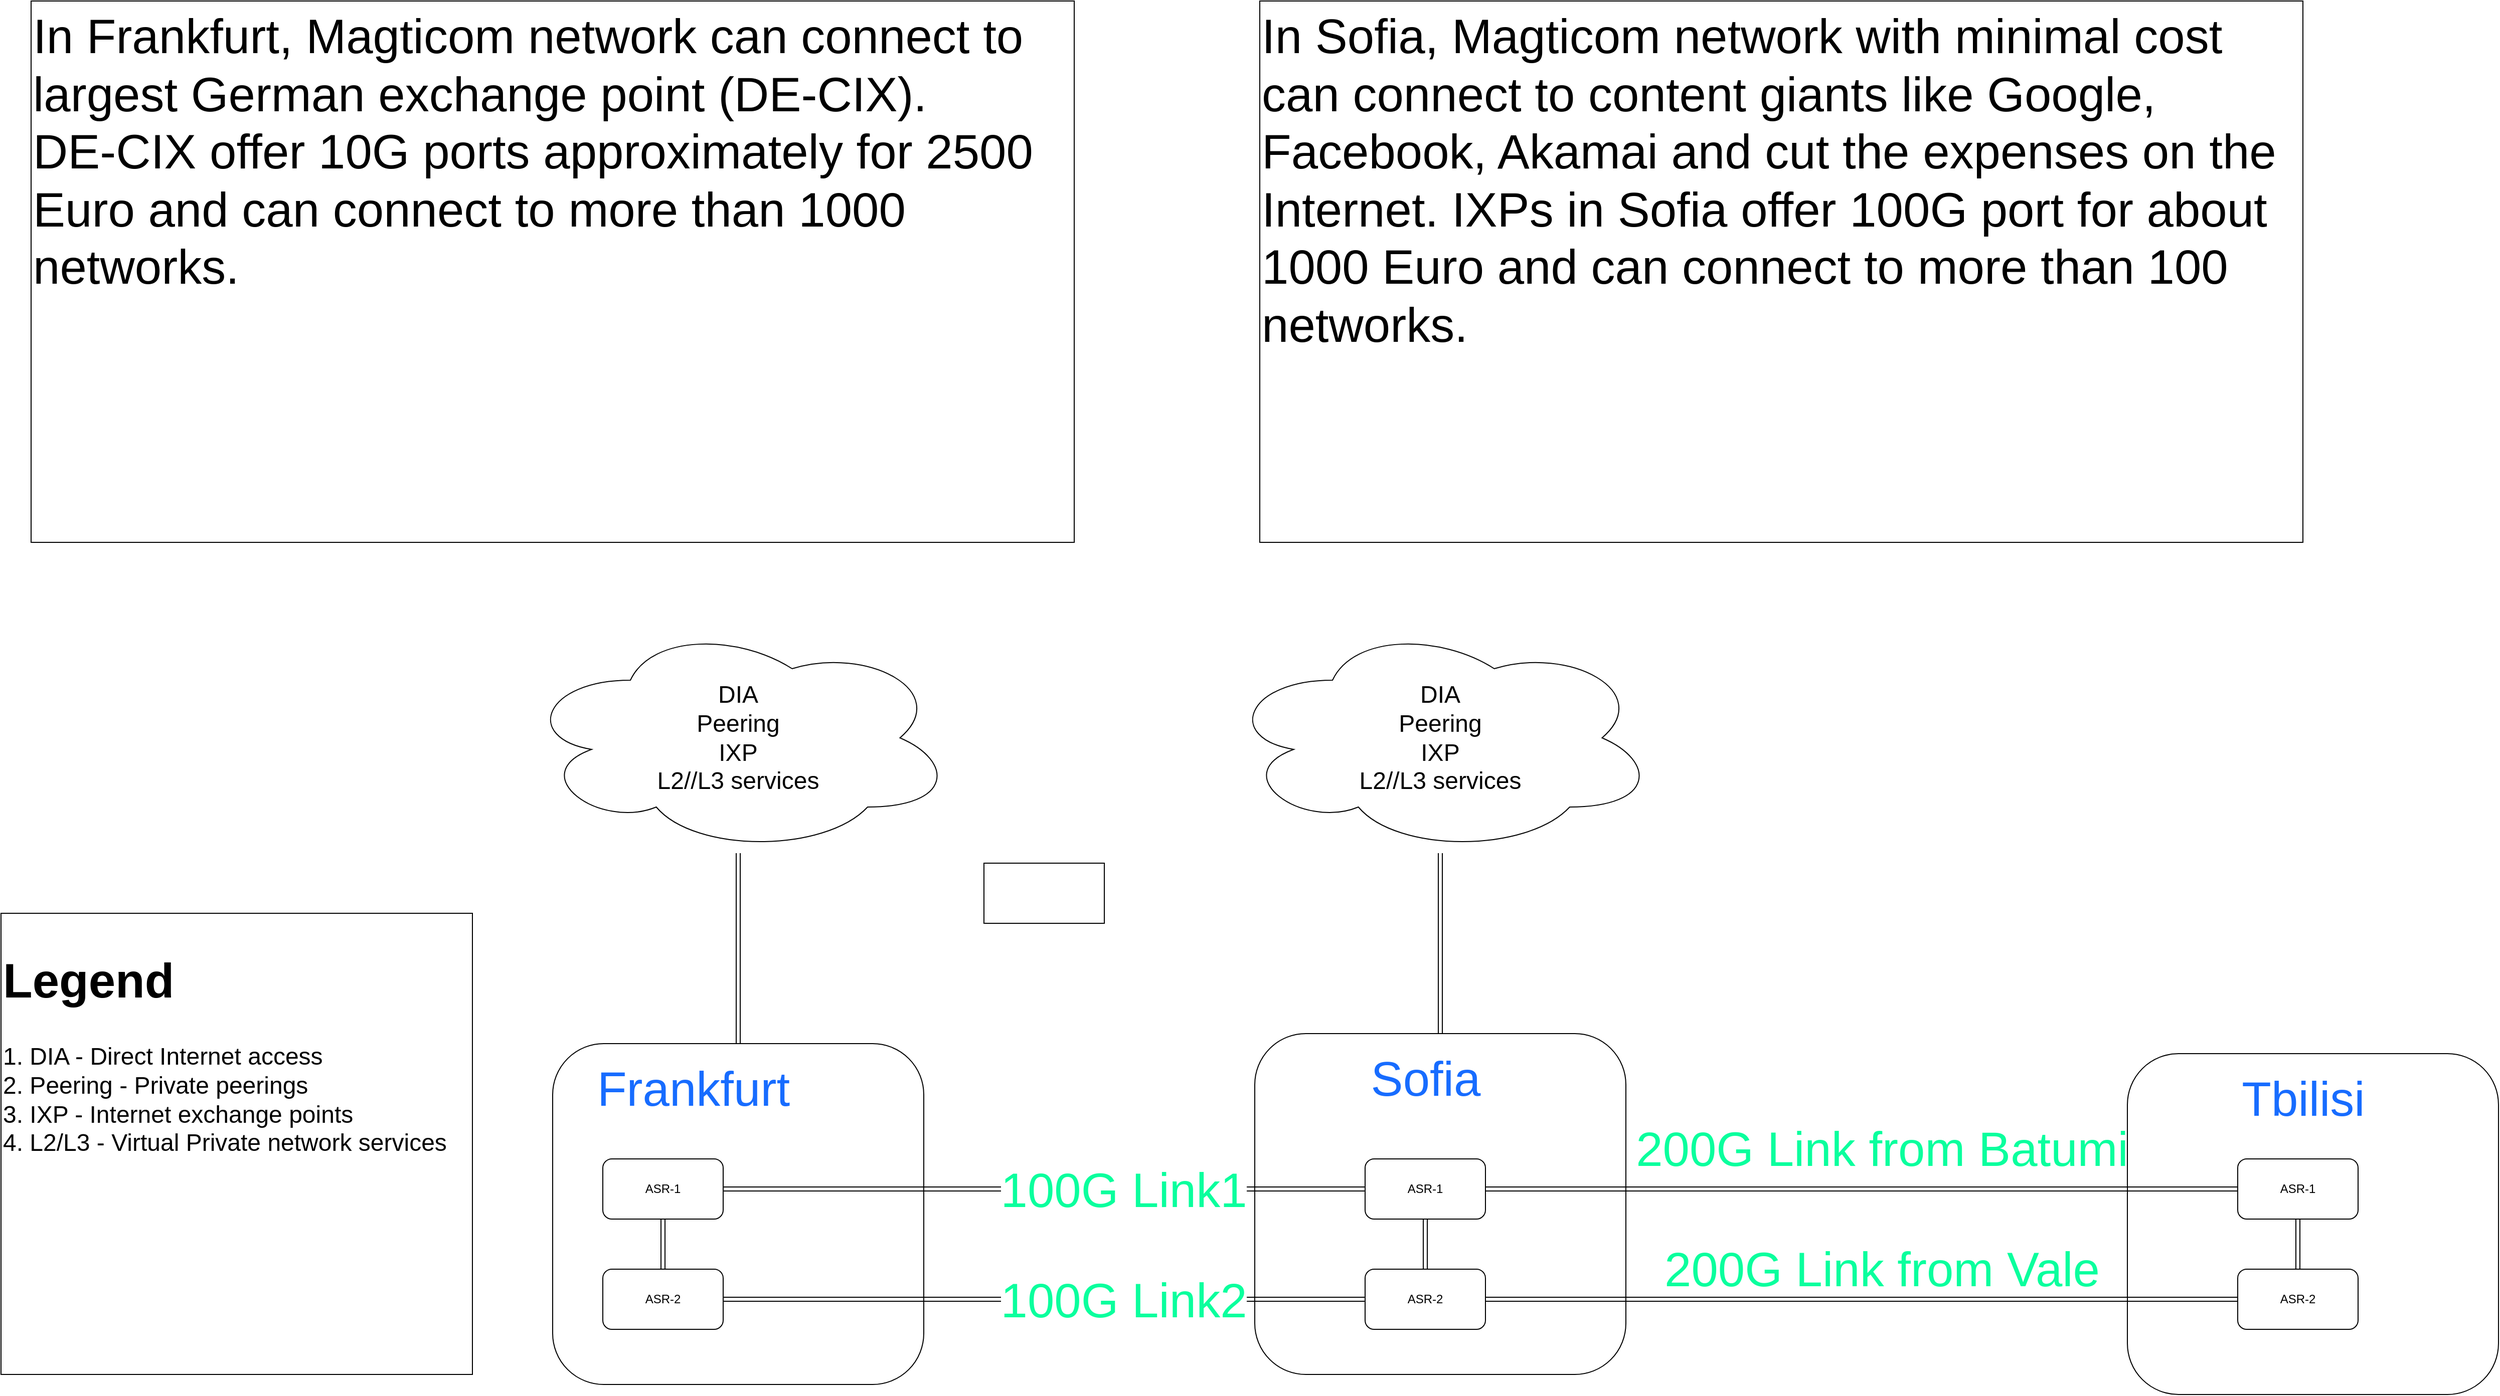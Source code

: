 <mxfile version="20.1.1" type="github">
  <diagram id="6wgh4p37ZJmnQRDNlt5Z" name="Page-1">
    <mxGraphModel dx="3435" dy="2476" grid="1" gridSize="10" guides="1" tooltips="1" connect="1" arrows="1" fold="1" page="1" pageScale="1" pageWidth="850" pageHeight="1100" math="0" shadow="0">
      <root>
        <mxCell id="0" />
        <mxCell id="1" parent="0" />
        <mxCell id="kvSuViRsgWenfTOcaBKt-22" value="" style="rounded=1;whiteSpace=wrap;html=1;fontSize=48;fontColor=#176CFF;" vertex="1" parent="1">
          <mxGeometry x="1290" y="360" width="370" height="340" as="geometry" />
        </mxCell>
        <mxCell id="kvSuViRsgWenfTOcaBKt-20" value="" style="rounded=1;whiteSpace=wrap;html=1;fontSize=48;fontColor=#176CFF;" vertex="1" parent="1">
          <mxGeometry x="-280" y="350" width="370" height="340" as="geometry" />
        </mxCell>
        <mxCell id="kvSuViRsgWenfTOcaBKt-1" value="ASR-1" style="rounded=1;whiteSpace=wrap;html=1;" vertex="1" parent="1">
          <mxGeometry x="-230" y="465" width="120" height="60" as="geometry" />
        </mxCell>
        <mxCell id="kvSuViRsgWenfTOcaBKt-17" value="" style="rounded=1;whiteSpace=wrap;html=1;fontSize=48;fontColor=#176CFF;" vertex="1" parent="1">
          <mxGeometry x="420" y="340" width="370" height="340" as="geometry" />
        </mxCell>
        <mxCell id="kvSuViRsgWenfTOcaBKt-2" value="ASR-2" style="rounded=1;whiteSpace=wrap;html=1;" vertex="1" parent="1">
          <mxGeometry x="-230" y="575" width="120" height="60" as="geometry" />
        </mxCell>
        <mxCell id="kvSuViRsgWenfTOcaBKt-7" value="ASR-1" style="rounded=1;whiteSpace=wrap;html=1;" vertex="1" parent="1">
          <mxGeometry x="530" y="465" width="120" height="60" as="geometry" />
        </mxCell>
        <mxCell id="kvSuViRsgWenfTOcaBKt-8" value="ASR-2" style="rounded=1;whiteSpace=wrap;html=1;" vertex="1" parent="1">
          <mxGeometry x="530" y="575" width="120" height="60" as="geometry" />
        </mxCell>
        <mxCell id="kvSuViRsgWenfTOcaBKt-10" value="" style="shape=link;html=1;rounded=0;" edge="1" parent="1" source="kvSuViRsgWenfTOcaBKt-1" target="kvSuViRsgWenfTOcaBKt-2">
          <mxGeometry width="100" relative="1" as="geometry">
            <mxPoint x="-10" y="340" as="sourcePoint" />
            <mxPoint x="368" y="655.0" as="targetPoint" />
          </mxGeometry>
        </mxCell>
        <mxCell id="kvSuViRsgWenfTOcaBKt-11" value="" style="shape=link;html=1;rounded=0;" edge="1" parent="1" source="kvSuViRsgWenfTOcaBKt-7" target="kvSuViRsgWenfTOcaBKt-8">
          <mxGeometry width="100" relative="1" as="geometry">
            <mxPoint x="940" y="130" as="sourcePoint" />
            <mxPoint x="150" y="210" as="targetPoint" />
          </mxGeometry>
        </mxCell>
        <mxCell id="kvSuViRsgWenfTOcaBKt-13" value="" style="shape=link;html=1;rounded=0;" edge="1" parent="1" source="kvSuViRsgWenfTOcaBKt-7" target="kvSuViRsgWenfTOcaBKt-5">
          <mxGeometry width="100" relative="1" as="geometry">
            <mxPoint x="940" y="470" as="sourcePoint" />
            <mxPoint x="1318" y="785.0" as="targetPoint" />
          </mxGeometry>
        </mxCell>
        <mxCell id="kvSuViRsgWenfTOcaBKt-14" value="" style="shape=link;html=1;rounded=0;" edge="1" parent="1" source="kvSuViRsgWenfTOcaBKt-8" target="kvSuViRsgWenfTOcaBKt-6">
          <mxGeometry width="100" relative="1" as="geometry">
            <mxPoint x="670" y="620.0" as="sourcePoint" />
            <mxPoint x="1420" y="620.0" as="targetPoint" />
          </mxGeometry>
        </mxCell>
        <mxCell id="kvSuViRsgWenfTOcaBKt-15" value="&lt;div style=&quot;font-size: 24px;&quot;&gt;DIA&lt;br&gt;&lt;/div&gt;&lt;div style=&quot;font-size: 24px;&quot;&gt;Peering&lt;/div&gt;&lt;div style=&quot;font-size: 24px;&quot;&gt;IXP&lt;/div&gt;&lt;div style=&quot;font-size: 24px;&quot;&gt;L2//L3 services&lt;br style=&quot;font-size: 24px;&quot;&gt;&lt;/div&gt;" style="ellipse;shape=cloud;whiteSpace=wrap;html=1;fontSize=24;" vertex="1" parent="1">
          <mxGeometry x="390" y="-70" width="430" height="230" as="geometry" />
        </mxCell>
        <mxCell id="kvSuViRsgWenfTOcaBKt-18" value="Sofia" style="text;html=1;resizable=0;autosize=1;align=center;verticalAlign=middle;points=[];fillColor=none;strokeColor=none;rounded=0;fontSize=48;fontColor=#176CFF;" vertex="1" parent="1">
          <mxGeometry x="525" y="350" width="130" height="70" as="geometry" />
        </mxCell>
        <mxCell id="kvSuViRsgWenfTOcaBKt-21" value="Frankfurt" style="text;html=1;resizable=0;autosize=1;align=center;verticalAlign=middle;points=[];fillColor=none;strokeColor=none;rounded=0;fontSize=48;fontColor=#176CFF;" vertex="1" parent="1">
          <mxGeometry x="-250" y="360" width="220" height="70" as="geometry" />
        </mxCell>
        <mxCell id="kvSuViRsgWenfTOcaBKt-5" value="ASR-1" style="rounded=1;whiteSpace=wrap;html=1;" vertex="1" parent="1">
          <mxGeometry x="1400" y="465" width="120" height="60" as="geometry" />
        </mxCell>
        <mxCell id="kvSuViRsgWenfTOcaBKt-6" value="ASR-2" style="rounded=1;whiteSpace=wrap;html=1;" vertex="1" parent="1">
          <mxGeometry x="1400" y="575" width="120" height="60" as="geometry" />
        </mxCell>
        <mxCell id="kvSuViRsgWenfTOcaBKt-12" value="" style="shape=link;html=1;rounded=0;" edge="1" parent="1" source="kvSuViRsgWenfTOcaBKt-5" target="kvSuViRsgWenfTOcaBKt-6">
          <mxGeometry width="100" relative="1" as="geometry">
            <mxPoint x="160" y="170" as="sourcePoint" />
            <mxPoint x="160" y="220" as="targetPoint" />
          </mxGeometry>
        </mxCell>
        <mxCell id="kvSuViRsgWenfTOcaBKt-23" value="Tbilisi" style="text;html=1;resizable=0;autosize=1;align=center;verticalAlign=middle;points=[];fillColor=none;strokeColor=none;rounded=0;fontSize=48;fontColor=#176CFF;" vertex="1" parent="1">
          <mxGeometry x="1390" y="370" width="150" height="70" as="geometry" />
        </mxCell>
        <mxCell id="kvSuViRsgWenfTOcaBKt-24" value="200G Link from Batumi" style="text;html=1;resizable=0;autosize=1;align=center;verticalAlign=middle;points=[];fillColor=none;strokeColor=none;rounded=0;fontSize=48;fontColor=#0AFF9D;" vertex="1" parent="1">
          <mxGeometry x="790" y="420" width="510" height="70" as="geometry" />
        </mxCell>
        <mxCell id="kvSuViRsgWenfTOcaBKt-25" value="200G Link from Vale" style="text;html=1;resizable=0;autosize=1;align=center;verticalAlign=middle;points=[];fillColor=none;strokeColor=none;rounded=0;fontSize=48;fontColor=#0AFF9D;" vertex="1" parent="1">
          <mxGeometry x="815" y="540" width="460" height="70" as="geometry" />
        </mxCell>
        <mxCell id="kvSuViRsgWenfTOcaBKt-9" value="" style="shape=link;html=1;rounded=0;" edge="1" parent="1" source="kvSuViRsgWenfTOcaBKt-1" target="kvSuViRsgWenfTOcaBKt-7">
          <mxGeometry width="100" relative="1" as="geometry">
            <mxPoint x="200" y="110" as="sourcePoint" />
            <mxPoint x="578" y="425.0" as="targetPoint" />
          </mxGeometry>
        </mxCell>
        <mxCell id="kvSuViRsgWenfTOcaBKt-27" value="100G Link1" style="edgeLabel;html=1;align=center;verticalAlign=middle;resizable=0;points=[];fontSize=48;fontColor=#0AFF9D;" vertex="1" connectable="0" parent="kvSuViRsgWenfTOcaBKt-9">
          <mxGeometry x="0.246" y="-2" relative="1" as="geometry">
            <mxPoint y="-1" as="offset" />
          </mxGeometry>
        </mxCell>
        <mxCell id="kvSuViRsgWenfTOcaBKt-32" value="&lt;div style=&quot;font-size: 24px;&quot;&gt;DIA&lt;br&gt;&lt;/div&gt;&lt;div style=&quot;font-size: 24px;&quot;&gt;Peering&lt;/div&gt;&lt;div style=&quot;font-size: 24px;&quot;&gt;IXP&lt;/div&gt;&lt;div style=&quot;font-size: 24px;&quot;&gt;L2//L3 services&lt;br style=&quot;font-size: 24px;&quot;&gt;&lt;/div&gt;" style="ellipse;shape=cloud;whiteSpace=wrap;html=1;" vertex="1" parent="1">
          <mxGeometry x="-310" y="-70" width="430" height="230" as="geometry" />
        </mxCell>
        <mxCell id="kvSuViRsgWenfTOcaBKt-33" value="" style="shape=link;html=1;rounded=0;fontSize=24;fontColor=#0AFF9D;" edge="1" parent="1" source="kvSuViRsgWenfTOcaBKt-15" target="kvSuViRsgWenfTOcaBKt-17">
          <mxGeometry width="100" relative="1" as="geometry">
            <mxPoint x="370" y="370" as="sourcePoint" />
            <mxPoint x="470" y="370" as="targetPoint" />
          </mxGeometry>
        </mxCell>
        <mxCell id="kvSuViRsgWenfTOcaBKt-35" value="" style="shape=link;html=1;rounded=0;fontSize=24;fontColor=#0AFF9D;" edge="1" parent="1" source="kvSuViRsgWenfTOcaBKt-32" target="kvSuViRsgWenfTOcaBKt-20">
          <mxGeometry width="100" relative="1" as="geometry">
            <mxPoint x="230" y="150" as="sourcePoint" />
            <mxPoint x="230" y="330" as="targetPoint" />
          </mxGeometry>
        </mxCell>
        <mxCell id="kvSuViRsgWenfTOcaBKt-36" value="" style="shape=link;html=1;rounded=0;" edge="1" parent="1" source="kvSuViRsgWenfTOcaBKt-2" target="kvSuViRsgWenfTOcaBKt-8">
          <mxGeometry width="100" relative="1" as="geometry">
            <mxPoint x="-40" y="604.17" as="sourcePoint" />
            <mxPoint x="290" y="750" as="targetPoint" />
          </mxGeometry>
        </mxCell>
        <mxCell id="kvSuViRsgWenfTOcaBKt-37" value="100G Link2" style="edgeLabel;html=1;align=center;verticalAlign=middle;resizable=0;points=[];fontSize=48;fontColor=#0AFF9D;" vertex="1" connectable="0" parent="kvSuViRsgWenfTOcaBKt-36">
          <mxGeometry x="0.246" y="-2" relative="1" as="geometry">
            <mxPoint y="-1" as="offset" />
          </mxGeometry>
        </mxCell>
        <mxCell id="kvSuViRsgWenfTOcaBKt-39" value="&lt;div&gt;&lt;h1&gt;Legend&lt;/h1&gt;&lt;/div&gt;&lt;div&gt;1. DIA - Direct Internet access&lt;/div&gt;&lt;div&gt;2. Peering - Private peerings&lt;/div&gt;&lt;div&gt;3. IXP - Internet exchange points&lt;/div&gt;&lt;div&gt;4. L2/L3 - Virtual Private network services&lt;br&gt;&lt;/div&gt;" style="rounded=0;whiteSpace=wrap;html=1;fontSize=24;fontColor=#000000;align=left;verticalAlign=top;" vertex="1" parent="1">
          <mxGeometry x="-830" y="220" width="470" height="460" as="geometry" />
        </mxCell>
        <mxCell id="kvSuViRsgWenfTOcaBKt-40" value="" style="rounded=0;whiteSpace=wrap;html=1;fontSize=24;fontColor=#000000;" vertex="1" parent="1">
          <mxGeometry x="150" y="170" width="120" height="60" as="geometry" />
        </mxCell>
        <mxCell id="kvSuViRsgWenfTOcaBKt-41" value="In&amp;nbsp;Sofia, Magticom network with minimal cost can connect to content giants like Google, Facebook, Akamai and cut the expenses on the Internet. IXPs in Sofia offer 100G port for about 1000 Euro and can connect to more than 100 networks." style="rounded=0;whiteSpace=wrap;html=1;fontSize=48;fontColor=#000000;align=left;verticalAlign=top;" vertex="1" parent="1">
          <mxGeometry x="425" y="-690" width="1040" height="540" as="geometry" />
        </mxCell>
        <mxCell id="kvSuViRsgWenfTOcaBKt-42" value="&lt;div&gt;In Frankfurt, Magticom network can connect to largest German exchange point (DE-CIX).&lt;/div&gt;&lt;div&gt;DE-CIX offer 10G ports approximately for 2500 Euro and can connect to more than 1000 networks.&lt;br&gt;&lt;/div&gt;" style="rounded=0;whiteSpace=wrap;html=1;fontSize=48;fontColor=#000000;align=left;verticalAlign=top;" vertex="1" parent="1">
          <mxGeometry x="-800" y="-690" width="1040" height="540" as="geometry" />
        </mxCell>
      </root>
    </mxGraphModel>
  </diagram>
</mxfile>

